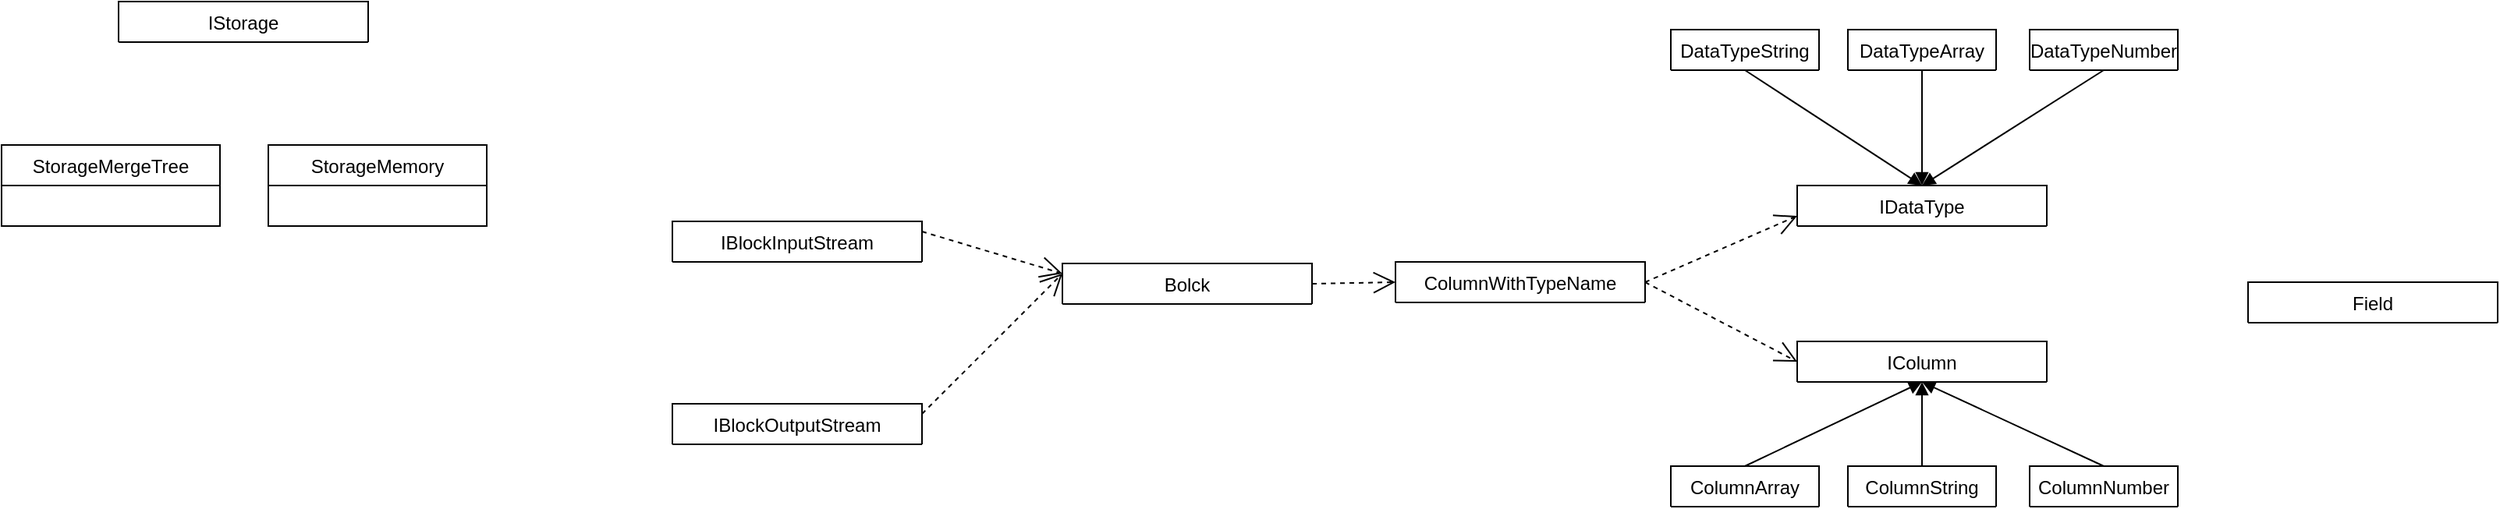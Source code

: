 <mxfile version="13.8.8" type="github">
  <diagram name="Page-1" id="c7558073-3199-34d8-9f00-42111426c3f3">
    <mxGraphModel dx="1426" dy="777" grid="1" gridSize="10" guides="1" tooltips="1" connect="1" arrows="1" fold="1" page="1" pageScale="1" pageWidth="3300" pageHeight="4681" background="#ffffff" math="0" shadow="0">
      <root>
        <mxCell id="0" />
        <mxCell id="1" parent="0" />
        <mxCell id="dodQxbUcO5LyURe6pDbE-99" value="ColumnWithTypeName" style="swimlane;fontStyle=0;childLayout=stackLayout;horizontal=1;startSize=26;fillColor=none;horizontalStack=0;resizeParent=1;resizeParentMax=0;resizeLast=0;collapsible=1;marginBottom=0;" vertex="1" collapsed="1" parent="1">
          <mxGeometry x="973.5" y="989" width="160" height="26" as="geometry">
            <mxRectangle x="973.5" y="989" width="140" height="52" as="alternateBounds" />
          </mxGeometry>
        </mxCell>
        <mxCell id="dodQxbUcO5LyURe6pDbE-103" value="Bolck" style="swimlane;fontStyle=0;childLayout=stackLayout;horizontal=1;startSize=26;fillColor=none;horizontalStack=0;resizeParent=1;resizeParentMax=0;resizeLast=0;collapsible=1;marginBottom=0;" vertex="1" collapsed="1" parent="1">
          <mxGeometry x="760" y="990" width="160" height="26" as="geometry">
            <mxRectangle x="760" y="990" width="140" height="104" as="alternateBounds" />
          </mxGeometry>
        </mxCell>
        <mxCell id="dodQxbUcO5LyURe6pDbE-104" value="+ insert" style="text;strokeColor=none;fillColor=none;align=left;verticalAlign=top;spacingLeft=4;spacingRight=4;overflow=hidden;rotatable=0;points=[[0,0.5],[1,0.5]];portConstraint=eastwest;" vertex="1" parent="dodQxbUcO5LyURe6pDbE-103">
          <mxGeometry y="26" width="160" height="26" as="geometry" />
        </mxCell>
        <mxCell id="dodQxbUcO5LyURe6pDbE-105" value="+ get" style="text;strokeColor=none;fillColor=none;align=left;verticalAlign=top;spacingLeft=4;spacingRight=4;overflow=hidden;rotatable=0;points=[[0,0.5],[1,0.5]];portConstraint=eastwest;" vertex="1" parent="dodQxbUcO5LyURe6pDbE-103">
          <mxGeometry y="52" width="160" height="26" as="geometry" />
        </mxCell>
        <mxCell id="dodQxbUcO5LyURe6pDbE-106" value="+ field: type" style="text;strokeColor=none;fillColor=none;align=left;verticalAlign=top;spacingLeft=4;spacingRight=4;overflow=hidden;rotatable=0;points=[[0,0.5],[1,0.5]];portConstraint=eastwest;" vertex="1" parent="dodQxbUcO5LyURe6pDbE-103">
          <mxGeometry y="78" width="160" height="26" as="geometry" />
        </mxCell>
        <mxCell id="dodQxbUcO5LyURe6pDbE-107" value="IDataType" style="swimlane;fontStyle=0;childLayout=stackLayout;horizontal=1;startSize=26;fillColor=none;horizontalStack=0;resizeParent=1;resizeParentMax=0;resizeLast=0;collapsible=1;marginBottom=0;" vertex="1" collapsed="1" parent="1">
          <mxGeometry x="1231" y="940" width="160" height="26" as="geometry">
            <mxRectangle x="681" y="930" width="140" height="78" as="alternateBounds" />
          </mxGeometry>
        </mxCell>
        <mxCell id="dodQxbUcO5LyURe6pDbE-108" value="+ serialize" style="text;strokeColor=none;fillColor=none;align=left;verticalAlign=top;spacingLeft=4;spacingRight=4;overflow=hidden;rotatable=0;points=[[0,0.5],[1,0.5]];portConstraint=eastwest;" vertex="1" parent="dodQxbUcO5LyURe6pDbE-107">
          <mxGeometry y="26" width="160" height="26" as="geometry" />
        </mxCell>
        <mxCell id="dodQxbUcO5LyURe6pDbE-109" value="+ deserialize" style="text;strokeColor=none;fillColor=none;align=left;verticalAlign=top;spacingLeft=4;spacingRight=4;overflow=hidden;rotatable=0;points=[[0,0.5],[1,0.5]];portConstraint=eastwest;" vertex="1" parent="dodQxbUcO5LyURe6pDbE-107">
          <mxGeometry y="52" width="160" height="26" as="geometry" />
        </mxCell>
        <mxCell id="dodQxbUcO5LyURe6pDbE-111" value="IColumn" style="swimlane;fontStyle=0;childLayout=stackLayout;horizontal=1;startSize=26;fillColor=none;horizontalStack=0;resizeParent=1;resizeParentMax=0;resizeLast=0;collapsible=1;marginBottom=0;" vertex="1" collapsed="1" parent="1">
          <mxGeometry x="1231" y="1040" width="160" height="26" as="geometry">
            <mxRectangle x="640" y="1040" width="140" height="130" as="alternateBounds" />
          </mxGeometry>
        </mxCell>
        <mxCell id="dodQxbUcO5LyURe6pDbE-112" value="+ cut" style="text;strokeColor=none;fillColor=none;align=left;verticalAlign=top;spacingLeft=4;spacingRight=4;overflow=hidden;rotatable=0;points=[[0,0.5],[1,0.5]];portConstraint=eastwest;" vertex="1" parent="dodQxbUcO5LyURe6pDbE-111">
          <mxGeometry y="26" width="160" height="26" as="geometry" />
        </mxCell>
        <mxCell id="dodQxbUcO5LyURe6pDbE-113" value="+ insert" style="text;strokeColor=none;fillColor=none;align=left;verticalAlign=top;spacingLeft=4;spacingRight=4;overflow=hidden;rotatable=0;points=[[0,0.5],[1,0.5]];portConstraint=eastwest;" vertex="1" parent="dodQxbUcO5LyURe6pDbE-111">
          <mxGeometry y="52" width="160" height="26" as="geometry" />
        </mxCell>
        <mxCell id="dodQxbUcO5LyURe6pDbE-114" value="+ filter" style="text;strokeColor=none;fillColor=none;align=left;verticalAlign=top;spacingLeft=4;spacingRight=4;overflow=hidden;rotatable=0;points=[[0,0.5],[1,0.5]];portConstraint=eastwest;" vertex="1" parent="dodQxbUcO5LyURe6pDbE-111">
          <mxGeometry y="78" width="160" height="26" as="geometry" />
        </mxCell>
        <mxCell id="dodQxbUcO5LyURe6pDbE-132" value="+ get" style="text;strokeColor=none;fillColor=none;align=left;verticalAlign=top;spacingLeft=4;spacingRight=4;overflow=hidden;rotatable=0;points=[[0,0.5],[1,0.5]];portConstraint=eastwest;" vertex="1" parent="dodQxbUcO5LyURe6pDbE-111">
          <mxGeometry y="104" width="160" height="26" as="geometry" />
        </mxCell>
        <mxCell id="dodQxbUcO5LyURe6pDbE-123" value="ColumnArray" style="swimlane;fontStyle=0;childLayout=stackLayout;horizontal=1;startSize=26;fillColor=none;horizontalStack=0;resizeParent=1;resizeParentMax=0;resizeLast=0;collapsible=1;marginBottom=0;" vertex="1" collapsed="1" parent="1">
          <mxGeometry x="1150" y="1120" width="95" height="26" as="geometry">
            <mxRectangle x="655" y="1110" width="140" height="52" as="alternateBounds" />
          </mxGeometry>
        </mxCell>
        <mxCell id="dodQxbUcO5LyURe6pDbE-127" value="Field" style="swimlane;fontStyle=0;childLayout=stackLayout;horizontal=1;startSize=26;fillColor=none;horizontalStack=0;resizeParent=1;resizeParentMax=0;resizeLast=0;collapsible=1;marginBottom=0;" vertex="1" collapsed="1" parent="1">
          <mxGeometry x="1520" y="1002" width="160" height="26" as="geometry">
            <mxRectangle x="640" y="1040" width="140" height="104" as="alternateBounds" />
          </mxGeometry>
        </mxCell>
        <mxCell id="dodQxbUcO5LyURe6pDbE-128" value="+ cut" style="text;strokeColor=none;fillColor=none;align=left;verticalAlign=top;spacingLeft=4;spacingRight=4;overflow=hidden;rotatable=0;points=[[0,0.5],[1,0.5]];portConstraint=eastwest;" vertex="1" parent="dodQxbUcO5LyURe6pDbE-127">
          <mxGeometry y="26" width="160" height="26" as="geometry" />
        </mxCell>
        <mxCell id="dodQxbUcO5LyURe6pDbE-129" value="+ insert" style="text;strokeColor=none;fillColor=none;align=left;verticalAlign=top;spacingLeft=4;spacingRight=4;overflow=hidden;rotatable=0;points=[[0,0.5],[1,0.5]];portConstraint=eastwest;" vertex="1" parent="dodQxbUcO5LyURe6pDbE-127">
          <mxGeometry y="52" width="160" height="26" as="geometry" />
        </mxCell>
        <mxCell id="dodQxbUcO5LyURe6pDbE-130" value="+ filter" style="text;strokeColor=none;fillColor=none;align=left;verticalAlign=top;spacingLeft=4;spacingRight=4;overflow=hidden;rotatable=0;points=[[0,0.5],[1,0.5]];portConstraint=eastwest;" vertex="1" parent="dodQxbUcO5LyURe6pDbE-127">
          <mxGeometry y="78" width="160" height="26" as="geometry" />
        </mxCell>
        <mxCell id="dodQxbUcO5LyURe6pDbE-135" value="" style="endArrow=open;endSize=12;dashed=1;html=1;entryX=0;entryY=0.5;entryDx=0;entryDy=0;exitX=1;exitY=0.5;exitDx=0;exitDy=0;" edge="1" parent="1" source="dodQxbUcO5LyURe6pDbE-99" target="dodQxbUcO5LyURe6pDbE-111">
          <mxGeometry width="160" relative="1" as="geometry">
            <mxPoint x="1113.5" y="1015" as="sourcePoint" />
            <mxPoint x="1170" y="1240" as="targetPoint" />
          </mxGeometry>
        </mxCell>
        <mxCell id="dodQxbUcO5LyURe6pDbE-138" value="" style="endArrow=open;endSize=12;dashed=1;html=1;entryX=0;entryY=0.75;entryDx=0;entryDy=0;exitX=1;exitY=0.5;exitDx=0;exitDy=0;" edge="1" parent="1" source="dodQxbUcO5LyURe6pDbE-99" target="dodQxbUcO5LyURe6pDbE-107">
          <mxGeometry width="160" relative="1" as="geometry">
            <mxPoint x="1134" y="1002" as="sourcePoint" />
            <mxPoint x="1200" y="1073" as="targetPoint" />
          </mxGeometry>
        </mxCell>
        <mxCell id="dodQxbUcO5LyURe6pDbE-140" value="" style="endArrow=open;endSize=12;dashed=1;html=1;entryX=0;entryY=0.5;entryDx=0;entryDy=0;exitX=1;exitY=0.5;exitDx=0;exitDy=0;" edge="1" parent="1" source="dodQxbUcO5LyURe6pDbE-103" target="dodQxbUcO5LyURe6pDbE-99">
          <mxGeometry width="160" relative="1" as="geometry">
            <mxPoint x="910" y="1002" as="sourcePoint" />
            <mxPoint x="940" y="1015" as="targetPoint" />
          </mxGeometry>
        </mxCell>
        <mxCell id="dodQxbUcO5LyURe6pDbE-141" value="ColumnString" style="swimlane;fontStyle=0;childLayout=stackLayout;horizontal=1;startSize=26;fillColor=none;horizontalStack=0;resizeParent=1;resizeParentMax=0;resizeLast=0;collapsible=1;marginBottom=0;" vertex="1" collapsed="1" parent="1">
          <mxGeometry x="1263.5" y="1120" width="95" height="26" as="geometry">
            <mxRectangle x="655" y="1110" width="140" height="52" as="alternateBounds" />
          </mxGeometry>
        </mxCell>
        <mxCell id="dodQxbUcO5LyURe6pDbE-142" value="ColumnNumber" style="swimlane;fontStyle=0;childLayout=stackLayout;horizontal=1;startSize=26;fillColor=none;horizontalStack=0;resizeParent=1;resizeParentMax=0;resizeLast=0;collapsible=1;marginBottom=0;" vertex="1" collapsed="1" parent="1">
          <mxGeometry x="1380" y="1120" width="95" height="26" as="geometry">
            <mxRectangle x="655" y="1110" width="140" height="52" as="alternateBounds" />
          </mxGeometry>
        </mxCell>
        <mxCell id="dodQxbUcO5LyURe6pDbE-143" value="" style="html=1;verticalAlign=bottom;endArrow=block;entryX=0.5;entryY=1;entryDx=0;entryDy=0;exitX=0.5;exitY=0;exitDx=0;exitDy=0;" edge="1" parent="1" source="dodQxbUcO5LyURe6pDbE-123" target="dodQxbUcO5LyURe6pDbE-111">
          <mxGeometry width="80" relative="1" as="geometry">
            <mxPoint x="1120" y="1220" as="sourcePoint" />
            <mxPoint x="1200" y="1220" as="targetPoint" />
          </mxGeometry>
        </mxCell>
        <mxCell id="dodQxbUcO5LyURe6pDbE-145" value="" style="html=1;verticalAlign=bottom;endArrow=block;entryX=0.5;entryY=1;entryDx=0;entryDy=0;exitX=0.5;exitY=0;exitDx=0;exitDy=0;" edge="1" parent="1" source="dodQxbUcO5LyURe6pDbE-141" target="dodQxbUcO5LyURe6pDbE-111">
          <mxGeometry width="80" relative="1" as="geometry">
            <mxPoint x="1222.5" y="1130" as="sourcePoint" />
            <mxPoint x="1321" y="1076" as="targetPoint" />
          </mxGeometry>
        </mxCell>
        <mxCell id="dodQxbUcO5LyURe6pDbE-146" value="" style="html=1;verticalAlign=bottom;endArrow=block;entryX=0.5;entryY=1;entryDx=0;entryDy=0;exitX=0.5;exitY=0;exitDx=0;exitDy=0;" edge="1" parent="1" source="dodQxbUcO5LyURe6pDbE-142" target="dodQxbUcO5LyURe6pDbE-111">
          <mxGeometry width="80" relative="1" as="geometry">
            <mxPoint x="1232.5" y="1140" as="sourcePoint" />
            <mxPoint x="1331" y="1086" as="targetPoint" />
          </mxGeometry>
        </mxCell>
        <mxCell id="dodQxbUcO5LyURe6pDbE-147" value="DataTypeString" style="swimlane;fontStyle=0;childLayout=stackLayout;horizontal=1;startSize=26;fillColor=none;horizontalStack=0;resizeParent=1;resizeParentMax=0;resizeLast=0;collapsible=1;marginBottom=0;" vertex="1" collapsed="1" parent="1">
          <mxGeometry x="1150" y="840" width="95" height="26" as="geometry">
            <mxRectangle x="655" y="1110" width="140" height="52" as="alternateBounds" />
          </mxGeometry>
        </mxCell>
        <mxCell id="dodQxbUcO5LyURe6pDbE-148" value="DataTypeArray" style="swimlane;fontStyle=0;childLayout=stackLayout;horizontal=1;startSize=26;fillColor=none;horizontalStack=0;resizeParent=1;resizeParentMax=0;resizeLast=0;collapsible=1;marginBottom=0;" vertex="1" collapsed="1" parent="1">
          <mxGeometry x="1263.5" y="840" width="95" height="26" as="geometry">
            <mxRectangle x="655" y="1110" width="140" height="52" as="alternateBounds" />
          </mxGeometry>
        </mxCell>
        <mxCell id="dodQxbUcO5LyURe6pDbE-149" value="DataTypeNumber" style="swimlane;fontStyle=0;childLayout=stackLayout;horizontal=1;startSize=26;fillColor=none;horizontalStack=0;resizeParent=1;resizeParentMax=0;resizeLast=0;collapsible=1;marginBottom=0;" vertex="1" collapsed="1" parent="1">
          <mxGeometry x="1380" y="840" width="95" height="26" as="geometry">
            <mxRectangle x="655" y="1110" width="140" height="52" as="alternateBounds" />
          </mxGeometry>
        </mxCell>
        <mxCell id="dodQxbUcO5LyURe6pDbE-150" value="" style="html=1;verticalAlign=bottom;endArrow=block;exitX=0.5;exitY=1;exitDx=0;exitDy=0;" edge="1" parent="1" source="dodQxbUcO5LyURe6pDbE-148" target="dodQxbUcO5LyURe6pDbE-107">
          <mxGeometry width="80" relative="1" as="geometry">
            <mxPoint x="1290" y="890" as="sourcePoint" />
            <mxPoint x="1370" y="890" as="targetPoint" />
          </mxGeometry>
        </mxCell>
        <mxCell id="dodQxbUcO5LyURe6pDbE-151" value="" style="html=1;verticalAlign=bottom;endArrow=block;exitX=0.5;exitY=1;exitDx=0;exitDy=0;entryX=0.5;entryY=0;entryDx=0;entryDy=0;" edge="1" parent="1" source="dodQxbUcO5LyURe6pDbE-149" target="dodQxbUcO5LyURe6pDbE-107">
          <mxGeometry width="80" relative="1" as="geometry">
            <mxPoint x="1321" y="876" as="sourcePoint" />
            <mxPoint x="1321" y="950" as="targetPoint" />
          </mxGeometry>
        </mxCell>
        <mxCell id="dodQxbUcO5LyURe6pDbE-152" value="" style="html=1;verticalAlign=bottom;endArrow=block;exitX=0.5;exitY=1;exitDx=0;exitDy=0;entryX=0.5;entryY=0;entryDx=0;entryDy=0;" edge="1" parent="1" source="dodQxbUcO5LyURe6pDbE-147" target="dodQxbUcO5LyURe6pDbE-107">
          <mxGeometry width="80" relative="1" as="geometry">
            <mxPoint x="1331" y="886" as="sourcePoint" />
            <mxPoint x="1331" y="960" as="targetPoint" />
          </mxGeometry>
        </mxCell>
        <mxCell id="dodQxbUcO5LyURe6pDbE-153" value="IBlockInputStream" style="swimlane;fontStyle=0;childLayout=stackLayout;horizontal=1;startSize=26;fillColor=none;horizontalStack=0;resizeParent=1;resizeParentMax=0;resizeLast=0;collapsible=1;marginBottom=0;" vertex="1" collapsed="1" parent="1">
          <mxGeometry x="510" y="963" width="160" height="26" as="geometry">
            <mxRectangle x="515" y="940" width="140" height="52" as="alternateBounds" />
          </mxGeometry>
        </mxCell>
        <mxCell id="dodQxbUcO5LyURe6pDbE-154" value="+ read" style="text;strokeColor=none;fillColor=none;align=left;verticalAlign=top;spacingLeft=4;spacingRight=4;overflow=hidden;rotatable=0;points=[[0,0.5],[1,0.5]];portConstraint=eastwest;" vertex="1" parent="dodQxbUcO5LyURe6pDbE-153">
          <mxGeometry y="26" width="160" height="26" as="geometry" />
        </mxCell>
        <mxCell id="dodQxbUcO5LyURe6pDbE-157" value="IBlockOutputStream" style="swimlane;fontStyle=0;childLayout=stackLayout;horizontal=1;startSize=26;fillColor=none;horizontalStack=0;resizeParent=1;resizeParentMax=0;resizeLast=0;collapsible=1;marginBottom=0;" vertex="1" collapsed="1" parent="1">
          <mxGeometry x="510" y="1080" width="160" height="26" as="geometry">
            <mxRectangle x="515" y="1060" width="140" height="78" as="alternateBounds" />
          </mxGeometry>
        </mxCell>
        <mxCell id="dodQxbUcO5LyURe6pDbE-158" value="+ write" style="text;strokeColor=none;fillColor=none;align=left;verticalAlign=top;spacingLeft=4;spacingRight=4;overflow=hidden;rotatable=0;points=[[0,0.5],[1,0.5]];portConstraint=eastwest;" vertex="1" parent="dodQxbUcO5LyURe6pDbE-157">
          <mxGeometry y="26" width="160" height="26" as="geometry" />
        </mxCell>
        <mxCell id="dodQxbUcO5LyURe6pDbE-159" value="+ flush" style="text;strokeColor=none;fillColor=none;align=left;verticalAlign=top;spacingLeft=4;spacingRight=4;overflow=hidden;rotatable=0;points=[[0,0.5],[1,0.5]];portConstraint=eastwest;" vertex="1" parent="dodQxbUcO5LyURe6pDbE-157">
          <mxGeometry y="52" width="160" height="26" as="geometry" />
        </mxCell>
        <mxCell id="dodQxbUcO5LyURe6pDbE-161" value="" style="endArrow=open;endSize=12;dashed=1;html=1;exitX=1;exitY=0.25;exitDx=0;exitDy=0;entryX=0;entryY=0.25;entryDx=0;entryDy=0;" edge="1" parent="1" source="dodQxbUcO5LyURe6pDbE-153" target="dodQxbUcO5LyURe6pDbE-103">
          <mxGeometry width="160" relative="1" as="geometry">
            <mxPoint x="680" y="1002" as="sourcePoint" />
            <mxPoint x="733.5" y="1001" as="targetPoint" />
          </mxGeometry>
        </mxCell>
        <mxCell id="dodQxbUcO5LyURe6pDbE-162" value="" style="endArrow=open;endSize=12;dashed=1;html=1;exitX=1;exitY=0.25;exitDx=0;exitDy=0;entryX=0;entryY=0.25;entryDx=0;entryDy=0;" edge="1" parent="1" source="dodQxbUcO5LyURe6pDbE-157" target="dodQxbUcO5LyURe6pDbE-103">
          <mxGeometry width="160" relative="1" as="geometry">
            <mxPoint x="715" y="963" as="sourcePoint" />
            <mxPoint x="750" y="1028" as="targetPoint" />
          </mxGeometry>
        </mxCell>
        <mxCell id="dodQxbUcO5LyURe6pDbE-164" value="IStorage" style="swimlane;fontStyle=0;childLayout=stackLayout;horizontal=1;startSize=26;fillColor=none;horizontalStack=0;resizeParent=1;resizeParentMax=0;resizeLast=0;collapsible=1;marginBottom=0;" vertex="1" collapsed="1" parent="1">
          <mxGeometry x="155" y="822" width="160" height="26" as="geometry">
            <mxRectangle x="515" y="1060" width="140" height="78" as="alternateBounds" />
          </mxGeometry>
        </mxCell>
        <mxCell id="dodQxbUcO5LyURe6pDbE-165" value="+ write" style="text;strokeColor=none;fillColor=none;align=left;verticalAlign=top;spacingLeft=4;spacingRight=4;overflow=hidden;rotatable=0;points=[[0,0.5],[1,0.5]];portConstraint=eastwest;" vertex="1" parent="dodQxbUcO5LyURe6pDbE-164">
          <mxGeometry y="26" width="160" height="26" as="geometry" />
        </mxCell>
        <mxCell id="dodQxbUcO5LyURe6pDbE-166" value="+ flush" style="text;strokeColor=none;fillColor=none;align=left;verticalAlign=top;spacingLeft=4;spacingRight=4;overflow=hidden;rotatable=0;points=[[0,0.5],[1,0.5]];portConstraint=eastwest;" vertex="1" parent="dodQxbUcO5LyURe6pDbE-164">
          <mxGeometry y="52" width="160" height="26" as="geometry" />
        </mxCell>
        <mxCell id="dodQxbUcO5LyURe6pDbE-167" value="StorageMergeTree" style="swimlane;fontStyle=0;childLayout=stackLayout;horizontal=1;startSize=26;fillColor=none;horizontalStack=0;resizeParent=1;resizeParentMax=0;resizeLast=0;collapsible=1;marginBottom=0;" vertex="1" parent="1">
          <mxGeometry x="80" y="914" width="140" height="52" as="geometry">
            <mxRectangle x="10" y="1014" width="160" height="26" as="alternateBounds" />
          </mxGeometry>
        </mxCell>
        <mxCell id="dodQxbUcO5LyURe6pDbE-170" value="StorageMemory" style="swimlane;fontStyle=0;childLayout=stackLayout;horizontal=1;startSize=26;fillColor=none;horizontalStack=0;resizeParent=1;resizeParentMax=0;resizeLast=0;collapsible=1;marginBottom=0;" vertex="1" parent="1">
          <mxGeometry x="251" y="914" width="140" height="52" as="geometry">
            <mxRectangle x="183.5" y="1016" width="160" height="26" as="alternateBounds" />
          </mxGeometry>
        </mxCell>
      </root>
    </mxGraphModel>
  </diagram>
</mxfile>
